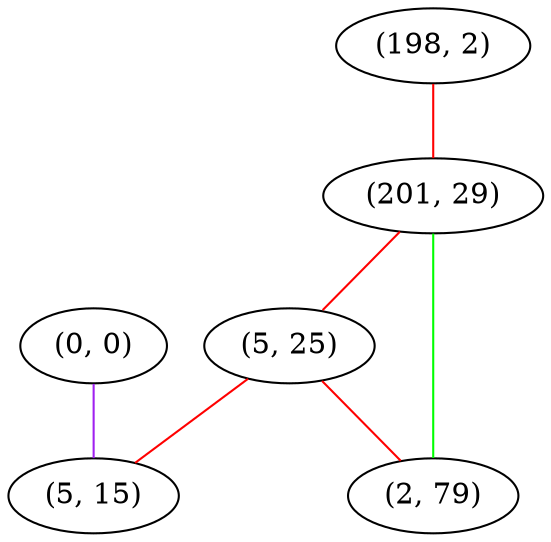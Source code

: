 graph "" {
"(0, 0)";
"(198, 2)";
"(201, 29)";
"(5, 25)";
"(5, 15)";
"(2, 79)";
"(0, 0)" -- "(5, 15)"  [color=purple, key=0, weight=4];
"(198, 2)" -- "(201, 29)"  [color=red, key=0, weight=1];
"(201, 29)" -- "(2, 79)"  [color=green, key=0, weight=2];
"(201, 29)" -- "(5, 25)"  [color=red, key=0, weight=1];
"(5, 25)" -- "(2, 79)"  [color=red, key=0, weight=1];
"(5, 25)" -- "(5, 15)"  [color=red, key=0, weight=1];
}
